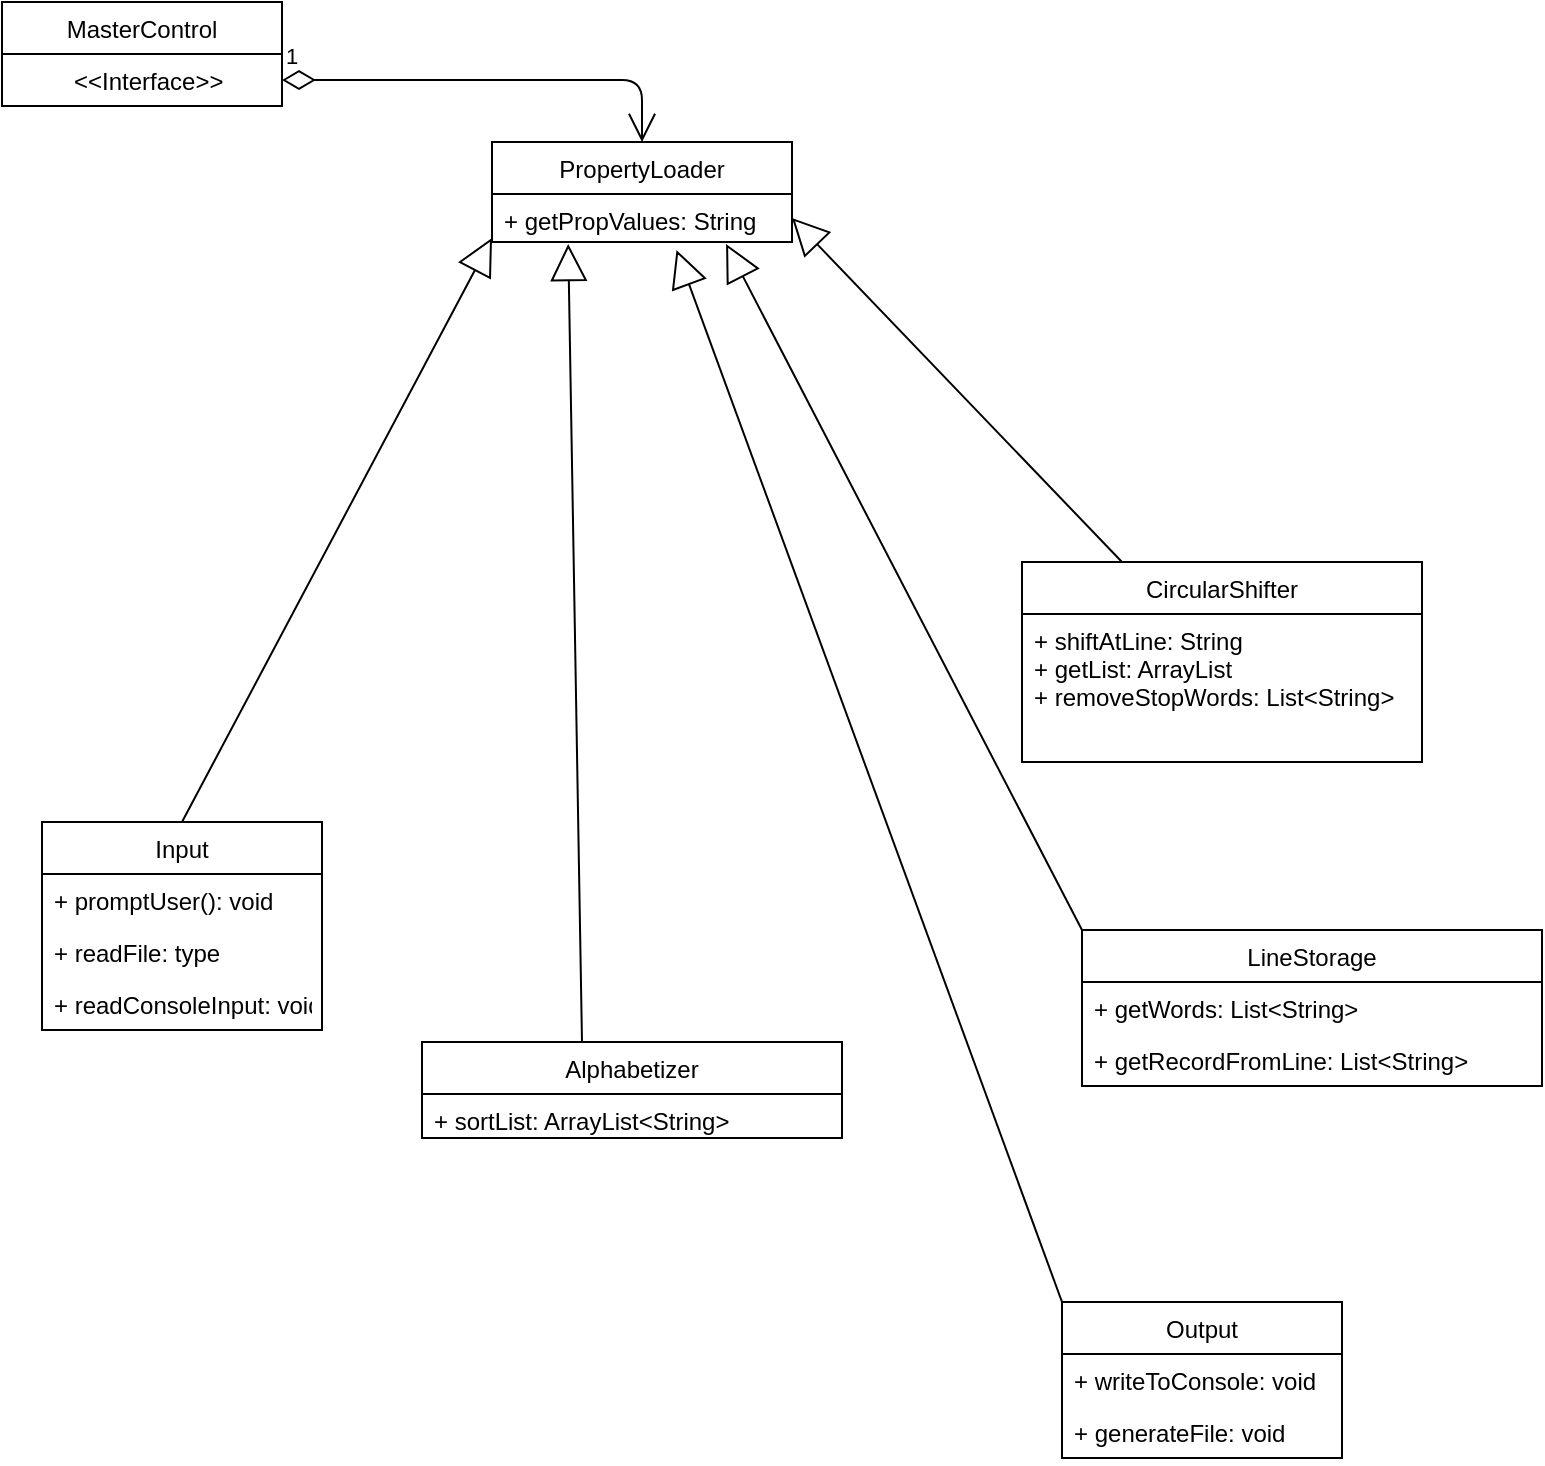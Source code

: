 <mxfile version="14.2.7" type="github">
  <diagram name="Page-1" id="929967ad-93f9-6ef4-fab6-5d389245f69c">
    <mxGraphModel dx="1186" dy="875" grid="1" gridSize="10" guides="1" tooltips="1" connect="1" arrows="1" fold="1" page="1" pageScale="1.5" pageWidth="1169" pageHeight="826" background="none" math="0" shadow="0">
      <root>
        <mxCell id="0" style=";html=1;" />
        <mxCell id="1" style=";html=1;" parent="0" />
        <mxCell id="NACjWepsxvIKKz_j-shE-1" value="LineStorage" style="swimlane;fontStyle=0;childLayout=stackLayout;horizontal=1;startSize=26;fillColor=none;horizontalStack=0;resizeParent=1;resizeParentMax=0;resizeLast=0;collapsible=1;marginBottom=0;" parent="1" vertex="1">
          <mxGeometry x="620" y="584" width="230" height="78" as="geometry" />
        </mxCell>
        <mxCell id="NACjWepsxvIKKz_j-shE-2" value="+ getWords: List&lt;String&gt;" style="text;strokeColor=none;fillColor=none;align=left;verticalAlign=top;spacingLeft=4;spacingRight=4;overflow=hidden;rotatable=0;points=[[0,0.5],[1,0.5]];portConstraint=eastwest;" parent="NACjWepsxvIKKz_j-shE-1" vertex="1">
          <mxGeometry y="26" width="230" height="26" as="geometry" />
        </mxCell>
        <mxCell id="NACjWepsxvIKKz_j-shE-3" value="+ getRecordFromLine: List&lt;String&gt;&#xa;" style="text;strokeColor=none;fillColor=none;align=left;verticalAlign=top;spacingLeft=4;spacingRight=4;overflow=hidden;rotatable=0;points=[[0,0.5],[1,0.5]];portConstraint=eastwest;" parent="NACjWepsxvIKKz_j-shE-1" vertex="1">
          <mxGeometry y="52" width="230" height="26" as="geometry" />
        </mxCell>
        <mxCell id="NACjWepsxvIKKz_j-shE-5" value="Input" style="swimlane;fontStyle=0;childLayout=stackLayout;horizontal=1;startSize=26;fillColor=none;horizontalStack=0;resizeParent=1;resizeParentMax=0;resizeLast=0;collapsible=1;marginBottom=0;" parent="1" vertex="1">
          <mxGeometry x="100" y="530" width="140" height="104" as="geometry" />
        </mxCell>
        <mxCell id="KInn-XDCP2g1NbNvd3t9-15" value="" style="endArrow=block;endSize=16;endFill=0;html=1;entryX=0;entryY=1;entryDx=0;entryDy=0;entryPerimeter=0;" edge="1" parent="NACjWepsxvIKKz_j-shE-5">
          <mxGeometry width="160" relative="1" as="geometry">
            <mxPoint x="70" as="sourcePoint" />
            <mxPoint x="225" y="-292" as="targetPoint" />
          </mxGeometry>
        </mxCell>
        <mxCell id="NACjWepsxvIKKz_j-shE-6" value="+ promptUser(): void" style="text;strokeColor=none;fillColor=none;align=left;verticalAlign=top;spacingLeft=4;spacingRight=4;overflow=hidden;rotatable=0;points=[[0,0.5],[1,0.5]];portConstraint=eastwest;" parent="NACjWepsxvIKKz_j-shE-5" vertex="1">
          <mxGeometry y="26" width="140" height="26" as="geometry" />
        </mxCell>
        <mxCell id="NACjWepsxvIKKz_j-shE-7" value="+ readFile: type" style="text;strokeColor=none;fillColor=none;align=left;verticalAlign=top;spacingLeft=4;spacingRight=4;overflow=hidden;rotatable=0;points=[[0,0.5],[1,0.5]];portConstraint=eastwest;" parent="NACjWepsxvIKKz_j-shE-5" vertex="1">
          <mxGeometry y="52" width="140" height="26" as="geometry" />
        </mxCell>
        <mxCell id="NACjWepsxvIKKz_j-shE-28" value="+ readConsoleInput: void " style="text;strokeColor=none;fillColor=none;align=left;verticalAlign=top;spacingLeft=4;spacingRight=4;overflow=hidden;rotatable=0;points=[[0,0.5],[1,0.5]];portConstraint=eastwest;" parent="NACjWepsxvIKKz_j-shE-5" vertex="1">
          <mxGeometry y="78" width="140" height="26" as="geometry" />
        </mxCell>
        <mxCell id="NACjWepsxvIKKz_j-shE-9" value="Output" style="swimlane;fontStyle=0;childLayout=stackLayout;horizontal=1;startSize=26;fillColor=none;horizontalStack=0;resizeParent=1;resizeParentMax=0;resizeLast=0;collapsible=1;marginBottom=0;" parent="1" vertex="1">
          <mxGeometry x="610" y="770" width="140" height="78" as="geometry" />
        </mxCell>
        <mxCell id="NACjWepsxvIKKz_j-shE-10" value="+ writeToConsole: void" style="text;strokeColor=none;fillColor=none;align=left;verticalAlign=top;spacingLeft=4;spacingRight=4;overflow=hidden;rotatable=0;points=[[0,0.5],[1,0.5]];portConstraint=eastwest;" parent="NACjWepsxvIKKz_j-shE-9" vertex="1">
          <mxGeometry y="26" width="140" height="26" as="geometry" />
        </mxCell>
        <mxCell id="NACjWepsxvIKKz_j-shE-11" value="+ generateFile: void" style="text;strokeColor=none;fillColor=none;align=left;verticalAlign=top;spacingLeft=4;spacingRight=4;overflow=hidden;rotatable=0;points=[[0,0.5],[1,0.5]];portConstraint=eastwest;" parent="NACjWepsxvIKKz_j-shE-9" vertex="1">
          <mxGeometry y="52" width="140" height="26" as="geometry" />
        </mxCell>
        <mxCell id="NACjWepsxvIKKz_j-shE-13" value="CircularShifter" style="swimlane;fontStyle=0;childLayout=stackLayout;horizontal=1;startSize=26;fillColor=none;horizontalStack=0;resizeParent=1;resizeParentMax=0;resizeLast=0;collapsible=1;marginBottom=0;" parent="1" vertex="1">
          <mxGeometry x="590" y="400" width="200" height="100" as="geometry" />
        </mxCell>
        <mxCell id="KInn-XDCP2g1NbNvd3t9-16" value="" style="endArrow=block;endSize=16;endFill=0;html=1;entryX=1;entryY=0.5;entryDx=0;entryDy=0;" edge="1" parent="NACjWepsxvIKKz_j-shE-13" target="KInn-XDCP2g1NbNvd3t9-2">
          <mxGeometry width="160" relative="1" as="geometry">
            <mxPoint x="50" as="sourcePoint" />
            <mxPoint x="-125" y="-188.988" as="targetPoint" />
          </mxGeometry>
        </mxCell>
        <mxCell id="NACjWepsxvIKKz_j-shE-14" value="+ shiftAtLine: String&#xa;+ getList: ArrayList&#xa;+ removeStopWords: List&lt;String&gt;" style="text;strokeColor=none;fillColor=none;align=left;verticalAlign=top;spacingLeft=4;spacingRight=4;overflow=hidden;rotatable=0;points=[[0,0.5],[1,0.5]];portConstraint=eastwest;" parent="NACjWepsxvIKKz_j-shE-13" vertex="1">
          <mxGeometry y="26" width="200" height="74" as="geometry" />
        </mxCell>
        <mxCell id="NACjWepsxvIKKz_j-shE-17" value="Alphabetizer" style="swimlane;fontStyle=0;childLayout=stackLayout;horizontal=1;startSize=26;fillColor=none;horizontalStack=0;resizeParent=1;resizeParentMax=0;resizeLast=0;collapsible=1;marginBottom=0;" parent="1" vertex="1">
          <mxGeometry x="290" y="640" width="210" height="48" as="geometry" />
        </mxCell>
        <mxCell id="KInn-XDCP2g1NbNvd3t9-14" value="" style="endArrow=block;endSize=16;endFill=0;html=1;entryX=0.254;entryY=1.042;entryDx=0;entryDy=0;entryPerimeter=0;" edge="1" parent="NACjWepsxvIKKz_j-shE-17" target="KInn-XDCP2g1NbNvd3t9-2">
          <mxGeometry width="160" relative="1" as="geometry">
            <mxPoint x="80" as="sourcePoint" />
            <mxPoint x="104.217" y="-402" as="targetPoint" />
          </mxGeometry>
        </mxCell>
        <mxCell id="NACjWepsxvIKKz_j-shE-18" value="+ sortList: ArrayList&lt;String&gt;" style="text;strokeColor=none;fillColor=none;align=left;verticalAlign=top;spacingLeft=4;spacingRight=4;overflow=hidden;rotatable=0;points=[[0,0.5],[1,0.5]];portConstraint=eastwest;" parent="NACjWepsxvIKKz_j-shE-17" vertex="1">
          <mxGeometry y="26" width="210" height="22" as="geometry" />
        </mxCell>
        <mxCell id="KInn-XDCP2g1NbNvd3t9-1" value="PropertyLoader" style="swimlane;fontStyle=0;childLayout=stackLayout;horizontal=1;startSize=26;fillColor=none;horizontalStack=0;resizeParent=1;resizeParentMax=0;resizeLast=0;collapsible=1;marginBottom=0;" vertex="1" parent="1">
          <mxGeometry x="325" y="190" width="150" height="50" as="geometry" />
        </mxCell>
        <mxCell id="KInn-XDCP2g1NbNvd3t9-2" value="+ getPropValues: String" style="text;strokeColor=none;fillColor=none;align=left;verticalAlign=top;spacingLeft=4;spacingRight=4;overflow=hidden;rotatable=0;points=[[0,0.5],[1,0.5]];portConstraint=eastwest;" vertex="1" parent="KInn-XDCP2g1NbNvd3t9-1">
          <mxGeometry y="26" width="150" height="24" as="geometry" />
        </mxCell>
        <mxCell id="KInn-XDCP2g1NbNvd3t9-5" value="MasterControl" style="swimlane;fontStyle=0;childLayout=stackLayout;horizontal=1;startSize=26;fillColor=none;horizontalStack=0;resizeParent=1;resizeParentMax=0;resizeLast=0;collapsible=1;marginBottom=0;" vertex="1" parent="1">
          <mxGeometry x="80" y="120" width="140" height="52" as="geometry" />
        </mxCell>
        <mxCell id="KInn-XDCP2g1NbNvd3t9-6" value="         &lt;&lt;Interface&gt;&gt;" style="text;strokeColor=none;fillColor=none;align=left;verticalAlign=top;spacingLeft=4;spacingRight=4;overflow=hidden;rotatable=0;points=[[0,0.5],[1,0.5]];portConstraint=eastwest;" vertex="1" parent="KInn-XDCP2g1NbNvd3t9-5">
          <mxGeometry y="26" width="140" height="26" as="geometry" />
        </mxCell>
        <mxCell id="KInn-XDCP2g1NbNvd3t9-17" value="" style="endArrow=block;endSize=16;endFill=0;html=1;entryX=0.836;entryY=1.115;entryDx=0;entryDy=0;entryPerimeter=0;exitX=0;exitY=0;exitDx=0;exitDy=0;" edge="1" parent="1" source="NACjWepsxvIKKz_j-shE-1">
          <mxGeometry width="160" relative="1" as="geometry">
            <mxPoint x="630" y="581.5" as="sourcePoint" />
            <mxPoint x="442.04" y="240.99" as="targetPoint" />
          </mxGeometry>
        </mxCell>
        <mxCell id="KInn-XDCP2g1NbNvd3t9-19" value="" style="endArrow=block;endSize=16;endFill=0;html=1;exitX=0;exitY=0;exitDx=0;exitDy=0;entryX=0.615;entryY=1.167;entryDx=0;entryDy=0;entryPerimeter=0;" edge="1" parent="1" source="NACjWepsxvIKKz_j-shE-9" target="KInn-XDCP2g1NbNvd3t9-2">
          <mxGeometry width="160" relative="1" as="geometry">
            <mxPoint x="530" y="680" as="sourcePoint" />
            <mxPoint x="415.02" y="240.002" as="targetPoint" />
          </mxGeometry>
        </mxCell>
        <mxCell id="KInn-XDCP2g1NbNvd3t9-10" value="1" style="endArrow=open;html=1;endSize=12;startArrow=diamondThin;startSize=14;startFill=0;edgeStyle=orthogonalEdgeStyle;align=left;verticalAlign=bottom;entryX=0.5;entryY=0;entryDx=0;entryDy=0;exitX=1;exitY=0.5;exitDx=0;exitDy=0;" edge="1" parent="1" source="KInn-XDCP2g1NbNvd3t9-6" target="KInn-XDCP2g1NbNvd3t9-1">
          <mxGeometry x="-1" y="3" relative="1" as="geometry">
            <mxPoint x="140" y="235" as="sourcePoint" />
            <mxPoint x="325" y="233.996" as="targetPoint" />
          </mxGeometry>
        </mxCell>
      </root>
    </mxGraphModel>
  </diagram>
</mxfile>
